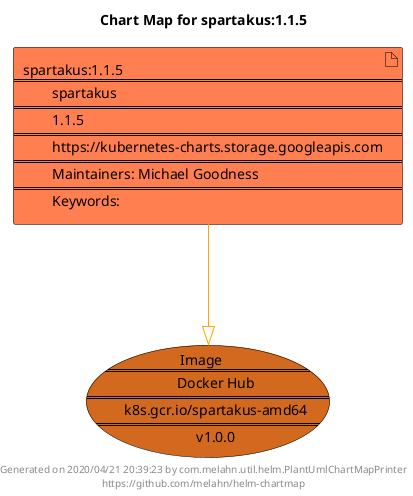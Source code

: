 @startuml
skinparam linetype ortho
skinparam backgroundColor white
skinparam usecaseBorderColor black
skinparam usecaseArrowColor LightSlateGray
skinparam artifactBorderColor black
skinparam artifactArrowColor LightSlateGray

title Chart Map for spartakus:1.1.5

'There is one referenced Helm Chart
artifact "spartakus:1.1.5\n====\n\tspartakus\n====\n\t1.1.5\n====\n\thttps://kubernetes-charts.storage.googleapis.com\n====\n\tMaintainers: Michael Goodness\n====\n\tKeywords: " as spartakus_1_1_5 #Coral

'There is one referenced Docker Image
usecase "Image\n====\n\tDocker Hub\n====\n\tk8s.gcr.io/spartakus-amd64\n====\n\tv1.0.0" as k8s_gcr_io_spartakus_amd64_v1_0_0 #Chocolate

'Chart Dependencies
spartakus_1_1_5--[#orange]-|>k8s_gcr_io_spartakus_amd64_v1_0_0

center footer Generated on 2020/04/21 20:39:23 by com.melahn.util.helm.PlantUmlChartMapPrinter\nhttps://github.com/melahn/helm-chartmap
@enduml
